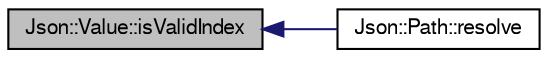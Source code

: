 digraph "Json::Value::isValidIndex"
{
  edge [fontname="FreeSans",fontsize="10",labelfontname="FreeSans",labelfontsize="10"];
  node [fontname="FreeSans",fontsize="10",shape=record];
  rankdir="LR";
  Node1 [label="Json::Value::isValidIndex",height=0.2,width=0.4,color="black", fillcolor="grey75", style="filled" fontcolor="black"];
  Node1 -> Node2 [dir="back",color="midnightblue",fontsize="10",style="solid",fontname="FreeSans"];
  Node2 [label="Json::Path::resolve",height=0.2,width=0.4,color="black", fillcolor="white", style="filled",URL="$class_json_1_1_path.html#ae1d05fa985a6ee3c57f2b8ed186b5982"];
}
